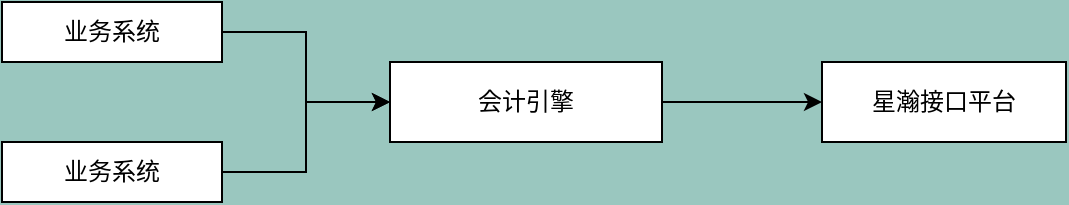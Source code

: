 <mxfile version="24.7.17">
  <diagram name="第 1 页" id="QZKxXbMCpopunssOTnGp">
    <mxGraphModel dx="1218" dy="706" grid="0" gridSize="10" guides="1" tooltips="1" connect="1" arrows="1" fold="1" page="1" pageScale="1" pageWidth="827" pageHeight="1169" background="#9AC7BF" math="0" shadow="0">
      <root>
        <mxCell id="0" />
        <mxCell id="1" parent="0" />
        <mxCell id="8gHsthRCVajcvx1KoRRS-8" style="edgeStyle=orthogonalEdgeStyle;rounded=0;orthogonalLoop=1;jettySize=auto;html=1;entryX=0;entryY=0.5;entryDx=0;entryDy=0;" edge="1" parent="1" source="8gHsthRCVajcvx1KoRRS-1" target="8gHsthRCVajcvx1KoRRS-3">
          <mxGeometry relative="1" as="geometry" />
        </mxCell>
        <mxCell id="8gHsthRCVajcvx1KoRRS-1" value="业务系统" style="rounded=0;whiteSpace=wrap;html=1;" vertex="1" parent="1">
          <mxGeometry x="100" y="470" width="110" height="30" as="geometry" />
        </mxCell>
        <mxCell id="8gHsthRCVajcvx1KoRRS-10" style="edgeStyle=orthogonalEdgeStyle;rounded=0;orthogonalLoop=1;jettySize=auto;html=1;entryX=0;entryY=0.5;entryDx=0;entryDy=0;" edge="1" parent="1" source="8gHsthRCVajcvx1KoRRS-2" target="8gHsthRCVajcvx1KoRRS-3">
          <mxGeometry relative="1" as="geometry" />
        </mxCell>
        <mxCell id="8gHsthRCVajcvx1KoRRS-2" value="业务系统" style="rounded=0;whiteSpace=wrap;html=1;" vertex="1" parent="1">
          <mxGeometry x="100" y="540" width="110" height="30" as="geometry" />
        </mxCell>
        <mxCell id="8gHsthRCVajcvx1KoRRS-7" value="" style="edgeStyle=orthogonalEdgeStyle;rounded=0;orthogonalLoop=1;jettySize=auto;html=1;" edge="1" parent="1" source="8gHsthRCVajcvx1KoRRS-3" target="8gHsthRCVajcvx1KoRRS-6">
          <mxGeometry relative="1" as="geometry" />
        </mxCell>
        <mxCell id="8gHsthRCVajcvx1KoRRS-3" value="会计引擎" style="rounded=0;whiteSpace=wrap;html=1;" vertex="1" parent="1">
          <mxGeometry x="294" y="500" width="136" height="40" as="geometry" />
        </mxCell>
        <mxCell id="8gHsthRCVajcvx1KoRRS-6" value="星瀚接口平台" style="whiteSpace=wrap;html=1;rounded=0;" vertex="1" parent="1">
          <mxGeometry x="510" y="500" width="122" height="40" as="geometry" />
        </mxCell>
      </root>
    </mxGraphModel>
  </diagram>
</mxfile>
